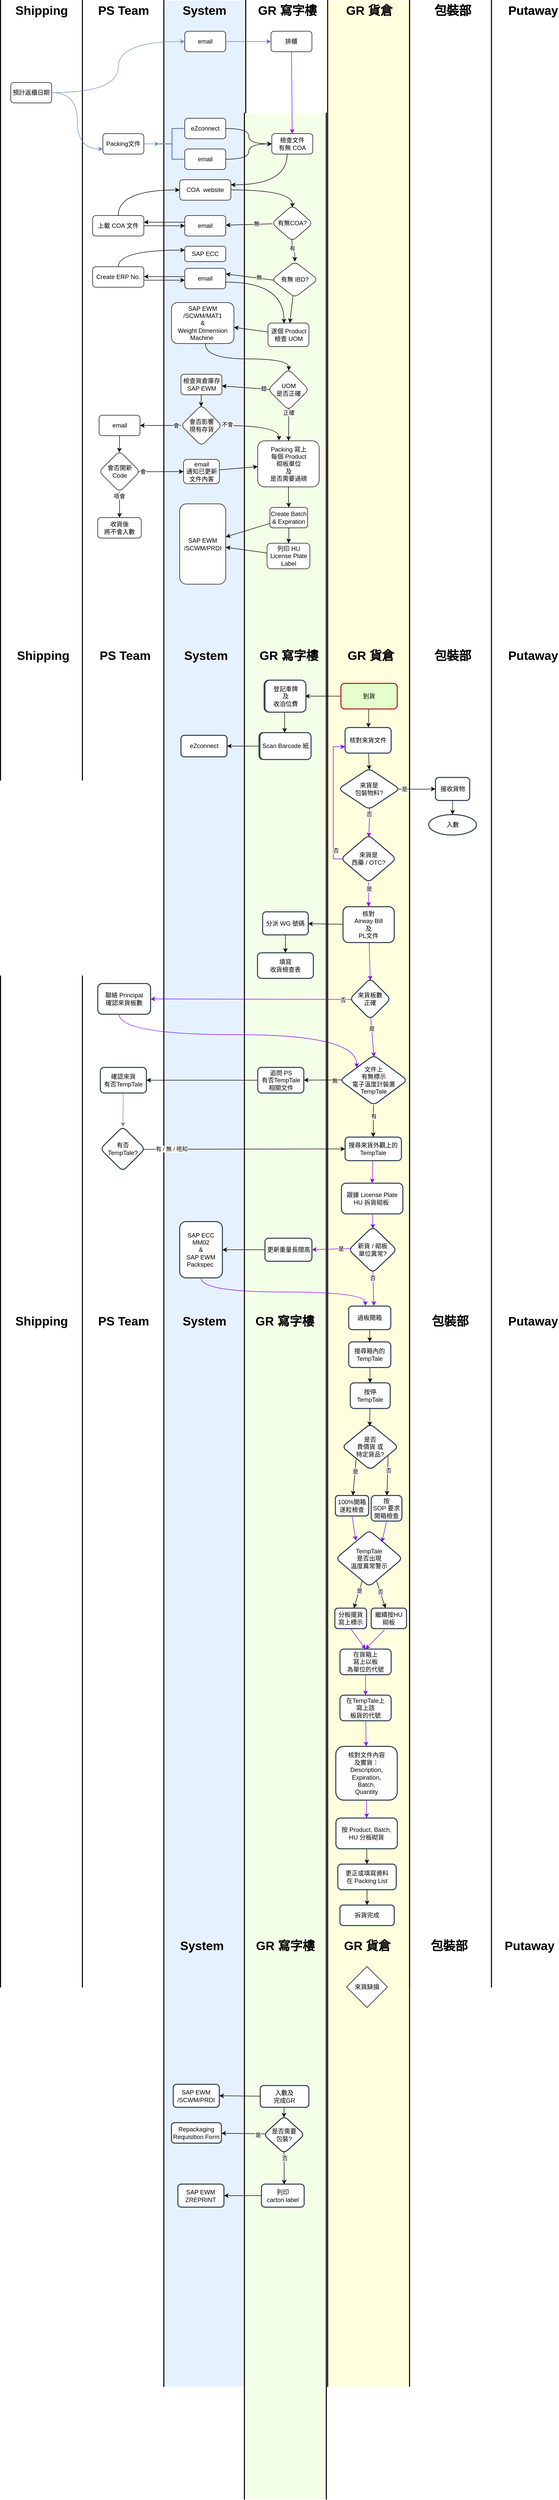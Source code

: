 <mxfile version="16.0.3" type="github">
  <diagram id="s4VGrTQf0zmznQmlyb4M" name="第1頁">
    <mxGraphModel dx="1688" dy="1601" grid="1" gridSize="10" guides="1" tooltips="1" connect="1" arrows="1" fold="1" page="1" pageScale="1" pageWidth="827" pageHeight="1169" math="0" shadow="0">
      <root>
        <mxCell id="0" />
        <mxCell id="1" parent="0" />
        <mxCell id="51Y_JJE3WGSCX0czTKx8-153" value="" style="shape=partialRectangle;whiteSpace=wrap;html=1;bottom=0;top=0;fillColor=#E6F1FF;strokeWidth=2;" parent="1" vertex="1">
          <mxGeometry x="-480.94" y="-1160" width="160" height="4660" as="geometry" />
        </mxCell>
        <mxCell id="xCn-x0LdSq2mbBBxVJVO-2" value="" style="shape=partialRectangle;whiteSpace=wrap;html=1;bottom=0;top=0;fillColor=#F4FFE8;strokeWidth=2;" parent="1" vertex="1">
          <mxGeometry x="-323.54" y="-940" width="160" height="4660" as="geometry" />
        </mxCell>
        <mxCell id="51Y_JJE3WGSCX0czTKx8-156" value="" style="shape=partialRectangle;whiteSpace=wrap;html=1;bottom=0;top=0;fillColor=#FFFFDE;strokeWidth=2;" parent="1" vertex="1">
          <mxGeometry x="-160.94" y="-1160" width="160" height="4660" as="geometry" />
        </mxCell>
        <mxCell id="51Y_JJE3WGSCX0czTKx8-143" value="" style="shape=partialRectangle;whiteSpace=wrap;html=1;bottom=0;top=0;fillColor=none;strokeWidth=2;" parent="1" vertex="1">
          <mxGeometry x="-800" y="-1160" width="160" height="3880" as="geometry" />
        </mxCell>
        <mxCell id="0sDIGlY-5JGgi3CpzUVk-6" style="edgeStyle=orthogonalEdgeStyle;rounded=0;orthogonalLoop=1;jettySize=auto;html=1;entryX=0;entryY=0.5;entryDx=0;entryDy=0;curved=1;fillColor=#dae8fc;strokeColor=#6c8ebf;" parent="1" source="51Y_JJE3WGSCX0czTKx8-147" target="51Y_JJE3WGSCX0czTKx8-168" edge="1">
          <mxGeometry relative="1" as="geometry" />
        </mxCell>
        <mxCell id="0sDIGlY-5JGgi3CpzUVk-11" style="edgeStyle=orthogonalEdgeStyle;curved=1;rounded=0;orthogonalLoop=1;jettySize=auto;html=1;entryX=0;entryY=0.75;entryDx=0;entryDy=0;fillColor=#dae8fc;strokeColor=#6c8ebf;" parent="1" source="51Y_JJE3WGSCX0czTKx8-147" target="51Y_JJE3WGSCX0czTKx8-201" edge="1">
          <mxGeometry relative="1" as="geometry" />
        </mxCell>
        <mxCell id="51Y_JJE3WGSCX0czTKx8-147" value="預計返櫃日期" style="rounded=1;whiteSpace=wrap;html=1;sketch=0;" parent="1" vertex="1">
          <mxGeometry x="-780" y="-1000" width="80" height="40" as="geometry" />
        </mxCell>
        <mxCell id="51Y_JJE3WGSCX0czTKx8-148" value="Shipping" style="text;strokeColor=none;fillColor=none;html=1;fontSize=24;fontStyle=1;verticalAlign=middle;align=center;rounded=0;sketch=0;" parent="1" vertex="1">
          <mxGeometry x="-770" y="-1160" width="100" height="40" as="geometry" />
        </mxCell>
        <mxCell id="51Y_JJE3WGSCX0czTKx8-154" value="GR 寫字樓" style="text;strokeColor=none;fillColor=none;html=1;fontSize=24;fontStyle=1;verticalAlign=middle;align=center;rounded=0;sketch=0;" parent="1" vertex="1">
          <mxGeometry x="-290" y="-1160" width="100" height="40" as="geometry" />
        </mxCell>
        <mxCell id="51Y_JJE3WGSCX0czTKx8-157" value="GR 貨倉" style="text;strokeColor=none;fillColor=none;html=1;fontSize=24;fontStyle=1;verticalAlign=middle;align=center;rounded=0;sketch=0;" parent="1" vertex="1">
          <mxGeometry x="-130" y="-1160" width="100" height="40" as="geometry" />
        </mxCell>
        <mxCell id="0sDIGlY-5JGgi3CpzUVk-32" style="edgeStyle=orthogonalEdgeStyle;curved=1;rounded=0;orthogonalLoop=1;jettySize=auto;html=1;" parent="1" source="51Y_JJE3WGSCX0czTKx8-159" target="0sDIGlY-5JGgi3CpzUVk-30" edge="1">
          <mxGeometry relative="1" as="geometry" />
        </mxCell>
        <mxCell id="51Y_JJE3WGSCX0czTKx8-159" value="eZconnect" style="rounded=1;whiteSpace=wrap;html=1;sketch=0;" parent="1" vertex="1">
          <mxGeometry x="-440" y="-930" width="80" height="40" as="geometry" />
        </mxCell>
        <mxCell id="51Y_JJE3WGSCX0czTKx8-161" value="PS Team" style="text;strokeColor=none;fillColor=none;html=1;fontSize=24;fontStyle=1;verticalAlign=middle;align=center;rounded=0;sketch=0;" parent="1" vertex="1">
          <mxGeometry x="-610" y="-1160" width="100" height="40" as="geometry" />
        </mxCell>
        <mxCell id="0sDIGlY-5JGgi3CpzUVk-12" style="edgeStyle=orthogonalEdgeStyle;curved=1;rounded=0;orthogonalLoop=1;jettySize=auto;html=1;entryX=0;entryY=0.5;entryDx=0;entryDy=0;fillColor=#dae8fc;strokeColor=#6666FF;" parent="1" source="51Y_JJE3WGSCX0czTKx8-168" target="51Y_JJE3WGSCX0czTKx8-171" edge="1">
          <mxGeometry relative="1" as="geometry" />
        </mxCell>
        <mxCell id="51Y_JJE3WGSCX0czTKx8-168" value="email" style="rounded=1;whiteSpace=wrap;html=1;sketch=0;" parent="1" vertex="1">
          <mxGeometry x="-440" y="-1100" width="80" height="40" as="geometry" />
        </mxCell>
        <mxCell id="10joTakosDb7csEgFEXi-39" style="edgeStyle=none;rounded=0;orthogonalLoop=1;jettySize=auto;html=1;strokeColor=#7F00FF;" parent="1" source="51Y_JJE3WGSCX0czTKx8-171" target="0sDIGlY-5JGgi3CpzUVk-30" edge="1">
          <mxGeometry relative="1" as="geometry" />
        </mxCell>
        <mxCell id="51Y_JJE3WGSCX0czTKx8-171" value="排櫃" style="rounded=1;whiteSpace=wrap;html=1;sketch=0;" parent="1" vertex="1">
          <mxGeometry x="-271.65" y="-1100" width="80" height="40" as="geometry" />
        </mxCell>
        <mxCell id="51Y_JJE3WGSCX0czTKx8-178" value="" style="shape=partialRectangle;whiteSpace=wrap;html=1;bottom=0;top=0;fillColor=none;strokeWidth=2;" parent="1" vertex="1">
          <mxGeometry x="-0.94" y="-1160" width="160" height="3880" as="geometry" />
        </mxCell>
        <mxCell id="0sDIGlY-5JGgi3CpzUVk-34" style="edgeStyle=orthogonalEdgeStyle;curved=1;rounded=0;orthogonalLoop=1;jettySize=auto;html=1;entryX=0;entryY=0.5;entryDx=0;entryDy=0;" parent="1" source="51Y_JJE3WGSCX0czTKx8-185" target="0sDIGlY-5JGgi3CpzUVk-30" edge="1">
          <mxGeometry relative="1" as="geometry" />
        </mxCell>
        <mxCell id="51Y_JJE3WGSCX0czTKx8-185" value="email" style="rounded=1;whiteSpace=wrap;html=1;sketch=0;" parent="1" vertex="1">
          <mxGeometry x="-440" y="-870" width="80" height="40" as="geometry" />
        </mxCell>
        <mxCell id="51Y_JJE3WGSCX0czTKx8-188" value="" style="strokeWidth=2;html=1;shape=mxgraph.flowchart.annotation_2;align=left;labelPosition=right;pointerEvents=1;rounded=0;sketch=0;fillColor=#dae8fc;strokeColor=#6c8ebf;" parent="1" vertex="1">
          <mxGeometry x="-490" y="-910" width="50" height="60" as="geometry" />
        </mxCell>
        <mxCell id="51Y_JJE3WGSCX0czTKx8-196" value="" style="edgeStyle=orthogonalEdgeStyle;curved=0;rounded=1;sketch=0;orthogonalLoop=1;jettySize=auto;html=1;exitX=1;exitY=0.5;exitDx=0;exitDy=0;fillColor=#dae8fc;strokeColor=#6c8ebf;" parent="1" source="51Y_JJE3WGSCX0czTKx8-201" target="51Y_JJE3WGSCX0czTKx8-188" edge="1">
          <mxGeometry relative="1" as="geometry">
            <mxPoint x="-520" y="-909.966" as="sourcePoint" />
          </mxGeometry>
        </mxCell>
        <mxCell id="51Y_JJE3WGSCX0czTKx8-201" value="Packing文件" style="rounded=1;whiteSpace=wrap;html=1;sketch=0;" parent="1" vertex="1">
          <mxGeometry x="-600" y="-900" width="80" height="40" as="geometry" />
        </mxCell>
        <mxCell id="0sDIGlY-5JGgi3CpzUVk-45" style="edgeStyle=orthogonalEdgeStyle;curved=1;rounded=0;orthogonalLoop=1;jettySize=auto;html=1;entryX=1;entryY=0.25;entryDx=0;entryDy=0;" parent="1" source="0sDIGlY-5JGgi3CpzUVk-30" target="0sDIGlY-5JGgi3CpzUVk-43" edge="1">
          <mxGeometry relative="1" as="geometry">
            <Array as="points">
              <mxPoint x="-240" y="-800" />
            </Array>
          </mxGeometry>
        </mxCell>
        <mxCell id="0sDIGlY-5JGgi3CpzUVk-30" value="檢查文件&lt;br&gt;有無 COA" style="whiteSpace=wrap;html=1;rounded=1;sketch=0;" parent="1" vertex="1">
          <mxGeometry x="-270" y="-900" width="80" height="40" as="geometry" />
        </mxCell>
        <mxCell id="0sDIGlY-5JGgi3CpzUVk-49" value="" style="edgeStyle=none;rounded=0;orthogonalLoop=1;jettySize=auto;html=1;" parent="1" source="0sDIGlY-5JGgi3CpzUVk-35" target="0sDIGlY-5JGgi3CpzUVk-38" edge="1">
          <mxGeometry relative="1" as="geometry" />
        </mxCell>
        <mxCell id="0sDIGlY-5JGgi3CpzUVk-52" value="無" style="edgeLabel;html=1;align=center;verticalAlign=middle;resizable=0;points=[];" parent="0sDIGlY-5JGgi3CpzUVk-49" vertex="1" connectable="0">
          <mxGeometry x="-0.308" y="-1" relative="1" as="geometry">
            <mxPoint as="offset" />
          </mxGeometry>
        </mxCell>
        <mxCell id="0sDIGlY-5JGgi3CpzUVk-57" value="" style="edgeStyle=orthogonalEdgeStyle;curved=1;rounded=0;orthogonalLoop=1;jettySize=auto;html=1;exitX=0.492;exitY=0.953;exitDx=0;exitDy=0;exitPerimeter=0;" parent="1" source="0sDIGlY-5JGgi3CpzUVk-35" target="0sDIGlY-5JGgi3CpzUVk-56" edge="1">
          <mxGeometry relative="1" as="geometry" />
        </mxCell>
        <mxCell id="0sDIGlY-5JGgi3CpzUVk-58" value="有" style="edgeLabel;html=1;align=center;verticalAlign=middle;resizable=0;points=[];" parent="0sDIGlY-5JGgi3CpzUVk-57" vertex="1" connectable="0">
          <mxGeometry x="-0.284" relative="1" as="geometry">
            <mxPoint as="offset" />
          </mxGeometry>
        </mxCell>
        <mxCell id="0sDIGlY-5JGgi3CpzUVk-35" value="有無COA?" style="rhombus;whiteSpace=wrap;html=1;rounded=1;sketch=0;" parent="1" vertex="1">
          <mxGeometry x="-270" y="-760" width="80" height="70" as="geometry" />
        </mxCell>
        <mxCell id="0sDIGlY-5JGgi3CpzUVk-51" value="" style="edgeStyle=none;rounded=0;orthogonalLoop=1;jettySize=auto;html=1;" parent="1" edge="1">
          <mxGeometry relative="1" as="geometry">
            <mxPoint x="-440" y="-727" as="sourcePoint" />
            <mxPoint x="-520" y="-727" as="targetPoint" />
          </mxGeometry>
        </mxCell>
        <mxCell id="0sDIGlY-5JGgi3CpzUVk-38" value="email" style="whiteSpace=wrap;html=1;rounded=1;sketch=0;" parent="1" vertex="1">
          <mxGeometry x="-440" y="-740" width="80" height="40" as="geometry" />
        </mxCell>
        <mxCell id="0sDIGlY-5JGgi3CpzUVk-46" style="edgeStyle=orthogonalEdgeStyle;curved=1;rounded=0;orthogonalLoop=1;jettySize=auto;html=1;entryX=0.503;entryY=0.063;entryDx=0;entryDy=0;entryPerimeter=0;" parent="1" source="0sDIGlY-5JGgi3CpzUVk-43" target="0sDIGlY-5JGgi3CpzUVk-35" edge="1">
          <mxGeometry relative="1" as="geometry">
            <mxPoint x="-240" y="-750" as="targetPoint" />
          </mxGeometry>
        </mxCell>
        <mxCell id="0sDIGlY-5JGgi3CpzUVk-43" value="COA&amp;nbsp; website" style="rounded=1;whiteSpace=wrap;html=1;sketch=0;" parent="1" vertex="1">
          <mxGeometry x="-450" y="-810" width="100" height="40" as="geometry" />
        </mxCell>
        <mxCell id="0sDIGlY-5JGgi3CpzUVk-55" value="" style="edgeStyle=orthogonalEdgeStyle;curved=1;rounded=0;orthogonalLoop=1;jettySize=auto;html=1;" parent="1" source="0sDIGlY-5JGgi3CpzUVk-50" target="0sDIGlY-5JGgi3CpzUVk-38" edge="1">
          <mxGeometry relative="1" as="geometry" />
        </mxCell>
        <mxCell id="-dL7hMxCjh7UT4JnPMMj-67" style="edgeStyle=orthogonalEdgeStyle;curved=1;rounded=0;orthogonalLoop=1;jettySize=auto;html=1;entryX=0;entryY=0.5;entryDx=0;entryDy=0;endArrow=classic;endFill=1;" parent="1" source="0sDIGlY-5JGgi3CpzUVk-50" target="0sDIGlY-5JGgi3CpzUVk-43" edge="1">
          <mxGeometry relative="1" as="geometry">
            <Array as="points">
              <mxPoint x="-570" y="-790" />
            </Array>
          </mxGeometry>
        </mxCell>
        <mxCell id="0sDIGlY-5JGgi3CpzUVk-50" value="上載 COA 文件" style="whiteSpace=wrap;html=1;rounded=1;sketch=0;" parent="1" vertex="1">
          <mxGeometry x="-620" y="-740" width="100" height="40" as="geometry" />
        </mxCell>
        <mxCell id="0sDIGlY-5JGgi3CpzUVk-64" value="" style="rounded=0;orthogonalLoop=1;jettySize=auto;html=1;exitX=0.063;exitY=0.522;exitDx=0;exitDy=0;exitPerimeter=0;" parent="1" source="0sDIGlY-5JGgi3CpzUVk-56" edge="1">
          <mxGeometry relative="1" as="geometry">
            <mxPoint x="-270" y="-626" as="sourcePoint" />
            <mxPoint x="-360" y="-626" as="targetPoint" />
          </mxGeometry>
        </mxCell>
        <mxCell id="XXsCVbEEHnOgJnBoPXKC-60" value="無" style="edgeLabel;html=1;align=center;verticalAlign=middle;resizable=0;points=[];" parent="0sDIGlY-5JGgi3CpzUVk-64" vertex="1" connectable="0">
          <mxGeometry x="-0.362" y="-2" relative="1" as="geometry">
            <mxPoint as="offset" />
          </mxGeometry>
        </mxCell>
        <mxCell id="XXsCVbEEHnOgJnBoPXKC-61" value="" style="edgeStyle=none;rounded=0;orthogonalLoop=1;jettySize=auto;html=1;shadow=0;strokeColor=#000000;" parent="1" source="0sDIGlY-5JGgi3CpzUVk-56" target="0sDIGlY-5JGgi3CpzUVk-90" edge="1">
          <mxGeometry relative="1" as="geometry" />
        </mxCell>
        <mxCell id="0sDIGlY-5JGgi3CpzUVk-56" value="有無 IBD?" style="rhombus;whiteSpace=wrap;html=1;rounded=1;sketch=0;" parent="1" vertex="1">
          <mxGeometry x="-270" y="-650" width="90" height="70" as="geometry" />
        </mxCell>
        <mxCell id="0sDIGlY-5JGgi3CpzUVk-106" style="edgeStyle=orthogonalEdgeStyle;curved=1;rounded=0;orthogonalLoop=1;jettySize=auto;html=1;entryX=0.39;entryY=0.011;entryDx=0;entryDy=0;entryPerimeter=0;" parent="1" source="0sDIGlY-5JGgi3CpzUVk-63" target="0sDIGlY-5JGgi3CpzUVk-90" edge="1">
          <mxGeometry relative="1" as="geometry">
            <Array as="points">
              <mxPoint x="-246" y="-610" />
            </Array>
          </mxGeometry>
        </mxCell>
        <mxCell id="0sDIGlY-5JGgi3CpzUVk-63" value="email" style="whiteSpace=wrap;html=1;rounded=1;sketch=0;" parent="1" vertex="1">
          <mxGeometry x="-440" y="-637" width="80" height="40" as="geometry" />
        </mxCell>
        <mxCell id="0sDIGlY-5JGgi3CpzUVk-69" value="" style="rounded=0;orthogonalLoop=1;jettySize=auto;html=1;exitX=0.044;exitY=0.495;exitDx=0;exitDy=0;exitPerimeter=0;" parent="1" source="0sDIGlY-5JGgi3CpzUVk-92" target="0sDIGlY-5JGgi3CpzUVk-68" edge="1">
          <mxGeometry relative="1" as="geometry">
            <mxPoint x="-270" y="-520" as="sourcePoint" />
          </mxGeometry>
        </mxCell>
        <mxCell id="0sDIGlY-5JGgi3CpzUVk-70" value="錯" style="edgeLabel;html=1;align=center;verticalAlign=middle;resizable=0;points=[];" parent="0sDIGlY-5JGgi3CpzUVk-69" vertex="1" connectable="0">
          <mxGeometry x="-0.733" y="-1" relative="1" as="geometry">
            <mxPoint as="offset" />
          </mxGeometry>
        </mxCell>
        <mxCell id="0sDIGlY-5JGgi3CpzUVk-78" value="" style="rounded=0;orthogonalLoop=1;jettySize=auto;html=1;entryX=0.491;entryY=0.041;entryDx=0;entryDy=0;entryPerimeter=0;" parent="1" source="0sDIGlY-5JGgi3CpzUVk-68" target="0sDIGlY-5JGgi3CpzUVk-75" edge="1">
          <mxGeometry relative="1" as="geometry" />
        </mxCell>
        <mxCell id="0sDIGlY-5JGgi3CpzUVk-68" value="檢查貨倉庫存&lt;br&gt;SAP EWM" style="whiteSpace=wrap;html=1;rounded=1;sketch=0;" parent="1" vertex="1">
          <mxGeometry x="-447.5" y="-430" width="80" height="40" as="geometry" />
        </mxCell>
        <mxCell id="-dL7hMxCjh7UT4JnPMMj-20" value="" style="edgeStyle=orthogonalEdgeStyle;rounded=0;orthogonalLoop=1;jettySize=auto;html=1;" parent="1" source="0sDIGlY-5JGgi3CpzUVk-71" target="-dL7hMxCjh7UT4JnPMMj-19" edge="1">
          <mxGeometry relative="1" as="geometry" />
        </mxCell>
        <mxCell id="0sDIGlY-5JGgi3CpzUVk-71" value="Packing 寫上&lt;br&gt;每個 Product&lt;br&gt;砌板單位&lt;br&gt;及&lt;br&gt;是否需要過磅" style="whiteSpace=wrap;html=1;rounded=1;sketch=0;" parent="1" vertex="1">
          <mxGeometry x="-297.5" y="-300" width="120" height="90" as="geometry" />
        </mxCell>
        <mxCell id="0sDIGlY-5JGgi3CpzUVk-79" value="" style="edgeStyle=orthogonalEdgeStyle;curved=1;rounded=0;orthogonalLoop=1;jettySize=auto;html=1;" parent="1" source="0sDIGlY-5JGgi3CpzUVk-75" target="0sDIGlY-5JGgi3CpzUVk-76" edge="1">
          <mxGeometry relative="1" as="geometry" />
        </mxCell>
        <mxCell id="0sDIGlY-5JGgi3CpzUVk-108" value="會" style="edgeLabel;html=1;align=center;verticalAlign=middle;resizable=0;points=[];" parent="0sDIGlY-5JGgi3CpzUVk-79" vertex="1" connectable="0">
          <mxGeometry x="-0.746" relative="1" as="geometry">
            <mxPoint as="offset" />
          </mxGeometry>
        </mxCell>
        <mxCell id="0sDIGlY-5JGgi3CpzUVk-114" style="edgeStyle=orthogonalEdgeStyle;curved=1;rounded=0;orthogonalLoop=1;jettySize=auto;html=1;entryX=0.346;entryY=-0.01;entryDx=0;entryDy=0;entryPerimeter=0;" parent="1" source="0sDIGlY-5JGgi3CpzUVk-75" target="0sDIGlY-5JGgi3CpzUVk-71" edge="1">
          <mxGeometry relative="1" as="geometry" />
        </mxCell>
        <mxCell id="0sDIGlY-5JGgi3CpzUVk-115" value="不會" style="edgeLabel;html=1;align=center;verticalAlign=middle;resizable=0;points=[];" parent="0sDIGlY-5JGgi3CpzUVk-114" vertex="1" connectable="0">
          <mxGeometry x="-0.858" y="2" relative="1" as="geometry">
            <mxPoint as="offset" />
          </mxGeometry>
        </mxCell>
        <mxCell id="0sDIGlY-5JGgi3CpzUVk-75" value="會否影響&lt;br&gt;現有存貨" style="rhombus;whiteSpace=wrap;html=1;rounded=1;sketch=0;" parent="1" vertex="1">
          <mxGeometry x="-447.5" y="-370" width="80" height="80" as="geometry" />
        </mxCell>
        <mxCell id="0sDIGlY-5JGgi3CpzUVk-81" value="" style="edgeStyle=orthogonalEdgeStyle;curved=1;rounded=0;orthogonalLoop=1;jettySize=auto;html=1;entryX=0.492;entryY=0.033;entryDx=0;entryDy=0;entryPerimeter=0;" parent="1" source="0sDIGlY-5JGgi3CpzUVk-76" target="0sDIGlY-5JGgi3CpzUVk-80" edge="1">
          <mxGeometry relative="1" as="geometry" />
        </mxCell>
        <mxCell id="0sDIGlY-5JGgi3CpzUVk-76" value="email" style="whiteSpace=wrap;html=1;rounded=1;sketch=0;" parent="1" vertex="1">
          <mxGeometry x="-607.5" y="-350" width="80" height="40" as="geometry" />
        </mxCell>
        <mxCell id="0sDIGlY-5JGgi3CpzUVk-83" value="" style="edgeStyle=orthogonalEdgeStyle;curved=1;rounded=0;orthogonalLoop=1;jettySize=auto;html=1;" parent="1" source="0sDIGlY-5JGgi3CpzUVk-80" target="0sDIGlY-5JGgi3CpzUVk-82" edge="1">
          <mxGeometry relative="1" as="geometry" />
        </mxCell>
        <mxCell id="0sDIGlY-5JGgi3CpzUVk-84" value="唔會" style="edgeLabel;html=1;align=center;verticalAlign=middle;resizable=0;points=[];" parent="0sDIGlY-5JGgi3CpzUVk-83" vertex="1" connectable="0">
          <mxGeometry x="-0.691" y="-1" relative="1" as="geometry">
            <mxPoint as="offset" />
          </mxGeometry>
        </mxCell>
        <mxCell id="0sDIGlY-5JGgi3CpzUVk-87" value="" style="edgeStyle=orthogonalEdgeStyle;curved=1;rounded=0;orthogonalLoop=1;jettySize=auto;html=1;exitX=0.965;exitY=0.504;exitDx=0;exitDy=0;exitPerimeter=0;" parent="1" source="0sDIGlY-5JGgi3CpzUVk-80" target="0sDIGlY-5JGgi3CpzUVk-86" edge="1">
          <mxGeometry relative="1" as="geometry" />
        </mxCell>
        <mxCell id="0sDIGlY-5JGgi3CpzUVk-88" value="會" style="edgeLabel;html=1;align=center;verticalAlign=middle;resizable=0;points=[];" parent="0sDIGlY-5JGgi3CpzUVk-87" vertex="1" connectable="0">
          <mxGeometry x="-0.804" y="1" relative="1" as="geometry">
            <mxPoint as="offset" />
          </mxGeometry>
        </mxCell>
        <mxCell id="0sDIGlY-5JGgi3CpzUVk-80" value="會否開新&lt;br&gt;Code" style="rhombus;whiteSpace=wrap;html=1;rounded=1;sketch=0;" parent="1" vertex="1">
          <mxGeometry x="-607.5" y="-280" width="80" height="80" as="geometry" />
        </mxCell>
        <mxCell id="0sDIGlY-5JGgi3CpzUVk-82" value="收貨後&lt;br&gt;將不會入數" style="whiteSpace=wrap;html=1;rounded=1;sketch=0;" parent="1" vertex="1">
          <mxGeometry x="-610" y="-150" width="85" height="40" as="geometry" />
        </mxCell>
        <mxCell id="-dL7hMxCjh7UT4JnPMMj-66" value="" style="edgeStyle=none;rounded=0;orthogonalLoop=1;jettySize=auto;html=1;" parent="1" source="0sDIGlY-5JGgi3CpzUVk-86" target="0sDIGlY-5JGgi3CpzUVk-71" edge="1">
          <mxGeometry relative="1" as="geometry" />
        </mxCell>
        <mxCell id="0sDIGlY-5JGgi3CpzUVk-86" value="email&lt;br&gt;通知已更新&lt;br&gt;文件內客" style="whiteSpace=wrap;html=1;rounded=1;sketch=0;" parent="1" vertex="1">
          <mxGeometry x="-442.5" y="-263.75" width="70" height="47.5" as="geometry" />
        </mxCell>
        <mxCell id="0sDIGlY-5JGgi3CpzUVk-100" value="" style="edgeStyle=none;rounded=0;orthogonalLoop=1;jettySize=auto;html=1;" parent="1" source="0sDIGlY-5JGgi3CpzUVk-90" target="0sDIGlY-5JGgi3CpzUVk-91" edge="1">
          <mxGeometry relative="1" as="geometry" />
        </mxCell>
        <mxCell id="0sDIGlY-5JGgi3CpzUVk-90" value="遂個 Product&lt;br&gt;檢查 UOM" style="whiteSpace=wrap;html=1;rounded=1;sketch=0;" parent="1" vertex="1">
          <mxGeometry x="-277.5" y="-530" width="80" height="46" as="geometry" />
        </mxCell>
        <mxCell id="0sDIGlY-5JGgi3CpzUVk-105" style="edgeStyle=orthogonalEdgeStyle;rounded=0;orthogonalLoop=1;jettySize=auto;html=1;entryX=0.509;entryY=0.035;entryDx=0;entryDy=0;curved=1;entryPerimeter=0;" parent="1" source="0sDIGlY-5JGgi3CpzUVk-91" target="0sDIGlY-5JGgi3CpzUVk-92" edge="1">
          <mxGeometry relative="1" as="geometry">
            <Array as="points">
              <mxPoint x="-400" y="-460" />
              <mxPoint x="-237" y="-460" />
            </Array>
          </mxGeometry>
        </mxCell>
        <mxCell id="0sDIGlY-5JGgi3CpzUVk-91" value="SAP EWM&lt;br&gt;/SCWM/MAT1&lt;br&gt;&amp;amp;&lt;br&gt;Weight Dimension Machine&amp;nbsp;" style="whiteSpace=wrap;html=1;rounded=1;sketch=0;" parent="1" vertex="1">
          <mxGeometry x="-466.02" y="-570" width="122.04" height="80" as="geometry" />
        </mxCell>
        <mxCell id="0sDIGlY-5JGgi3CpzUVk-107" value="" style="edgeStyle=orthogonalEdgeStyle;curved=1;rounded=0;orthogonalLoop=1;jettySize=auto;html=1;exitX=0.508;exitY=0.95;exitDx=0;exitDy=0;exitPerimeter=0;" parent="1" source="0sDIGlY-5JGgi3CpzUVk-92" target="0sDIGlY-5JGgi3CpzUVk-71" edge="1">
          <mxGeometry relative="1" as="geometry" />
        </mxCell>
        <mxCell id="0sDIGlY-5JGgi3CpzUVk-116" value="正確" style="edgeLabel;html=1;align=center;verticalAlign=middle;resizable=0;points=[];" parent="0sDIGlY-5JGgi3CpzUVk-107" vertex="1" connectable="0">
          <mxGeometry x="-0.725" relative="1" as="geometry">
            <mxPoint as="offset" />
          </mxGeometry>
        </mxCell>
        <mxCell id="0sDIGlY-5JGgi3CpzUVk-92" value="UOM&lt;br&gt;是否正確" style="rhombus;whiteSpace=wrap;html=1;rounded=1;sketch=0;" parent="1" vertex="1">
          <mxGeometry x="-277.5" y="-440" width="80" height="80" as="geometry" />
        </mxCell>
        <mxCell id="-dL7hMxCjh7UT4JnPMMj-70" style="edgeStyle=orthogonalEdgeStyle;curved=1;rounded=0;orthogonalLoop=1;jettySize=auto;html=1;exitX=0.5;exitY=0;exitDx=0;exitDy=0;entryX=0;entryY=0.25;entryDx=0;entryDy=0;endArrow=classic;endFill=1;" parent="1" source="0sDIGlY-5JGgi3CpzUVk-93" target="-dL7hMxCjh7UT4JnPMMj-68" edge="1">
          <mxGeometry relative="1" as="geometry" />
        </mxCell>
        <mxCell id="0sDIGlY-5JGgi3CpzUVk-93" value="Create ERP No." style="whiteSpace=wrap;html=1;rounded=1;sketch=0;" parent="1" vertex="1">
          <mxGeometry x="-620" y="-640" width="100" height="40" as="geometry" />
        </mxCell>
        <mxCell id="0sDIGlY-5JGgi3CpzUVk-98" value="" style="edgeStyle=none;rounded=0;orthogonalLoop=1;jettySize=auto;html=1;" parent="1" edge="1">
          <mxGeometry relative="1" as="geometry">
            <mxPoint x="-440" y="-620.74" as="sourcePoint" />
            <mxPoint x="-520" y="-620.74" as="targetPoint" />
          </mxGeometry>
        </mxCell>
        <mxCell id="0sDIGlY-5JGgi3CpzUVk-99" value="" style="edgeStyle=orthogonalEdgeStyle;curved=1;rounded=0;orthogonalLoop=1;jettySize=auto;html=1;" parent="1" edge="1">
          <mxGeometry relative="1" as="geometry">
            <mxPoint x="-520" y="-613.74" as="sourcePoint" />
            <mxPoint x="-440" y="-613.74" as="targetPoint" />
          </mxGeometry>
        </mxCell>
        <mxCell id="-dL7hMxCjh7UT4JnPMMj-18" value="System" style="text;strokeColor=none;fillColor=none;html=1;fontSize=24;fontStyle=1;verticalAlign=middle;align=center;rounded=0;sketch=0;" parent="1" vertex="1">
          <mxGeometry x="-452.5" y="-1160" width="100" height="40" as="geometry" />
        </mxCell>
        <mxCell id="-dL7hMxCjh7UT4JnPMMj-22" value="" style="edgeStyle=orthogonalEdgeStyle;rounded=0;orthogonalLoop=1;jettySize=auto;html=1;" parent="1" source="-dL7hMxCjh7UT4JnPMMj-19" target="-dL7hMxCjh7UT4JnPMMj-21" edge="1">
          <mxGeometry relative="1" as="geometry" />
        </mxCell>
        <mxCell id="-dL7hMxCjh7UT4JnPMMj-28" value="" style="edgeStyle=none;rounded=0;orthogonalLoop=1;jettySize=auto;html=1;" parent="1" source="-dL7hMxCjh7UT4JnPMMj-19" target="-dL7hMxCjh7UT4JnPMMj-23" edge="1">
          <mxGeometry relative="1" as="geometry" />
        </mxCell>
        <mxCell id="-dL7hMxCjh7UT4JnPMMj-19" value="Create Batch&lt;br&gt;&amp;amp; Expiration" style="whiteSpace=wrap;html=1;rounded=1;sketch=0;" parent="1" vertex="1">
          <mxGeometry x="-273.75" y="-170" width="73.75" height="40" as="geometry" />
        </mxCell>
        <mxCell id="-dL7hMxCjh7UT4JnPMMj-29" value="" style="edgeStyle=none;rounded=0;orthogonalLoop=1;jettySize=auto;html=1;" parent="1" source="-dL7hMxCjh7UT4JnPMMj-21" target="-dL7hMxCjh7UT4JnPMMj-23" edge="1">
          <mxGeometry relative="1" as="geometry" />
        </mxCell>
        <mxCell id="-dL7hMxCjh7UT4JnPMMj-21" value="列印 HU License Plate Label" style="whiteSpace=wrap;html=1;rounded=1;sketch=0;" parent="1" vertex="1">
          <mxGeometry x="-279.38" y="-100" width="83.75" height="50" as="geometry" />
        </mxCell>
        <mxCell id="-dL7hMxCjh7UT4JnPMMj-23" value="SAP EWM&lt;br&gt;/SCWM/PRDI" style="whiteSpace=wrap;html=1;rounded=1;sketch=0;" parent="1" vertex="1">
          <mxGeometry x="-450" y="-176.87" width="90" height="156.87" as="geometry" />
        </mxCell>
        <mxCell id="-dL7hMxCjh7UT4JnPMMj-32" value="" style="rounded=0;whiteSpace=wrap;html=1;fillColor=none;gradientColor=#ffffff;opacity=0;" parent="1" vertex="1">
          <mxGeometry x="-450" y="-20" width="120" height="60" as="geometry" />
        </mxCell>
        <mxCell id="-dL7hMxCjh7UT4JnPMMj-48" value="" style="edgeStyle=none;rounded=0;orthogonalLoop=1;jettySize=auto;html=1;" parent="1" source="-dL7hMxCjh7UT4JnPMMj-37" target="-dL7hMxCjh7UT4JnPMMj-47" edge="1">
          <mxGeometry relative="1" as="geometry" />
        </mxCell>
        <mxCell id="-dL7hMxCjh7UT4JnPMMj-63" value="" style="edgeStyle=none;rounded=0;orthogonalLoop=1;jettySize=auto;html=1;" parent="1" source="-dL7hMxCjh7UT4JnPMMj-37" target="-dL7hMxCjh7UT4JnPMMj-62" edge="1">
          <mxGeometry relative="1" as="geometry" />
        </mxCell>
        <mxCell id="-dL7hMxCjh7UT4JnPMMj-37" value="到貨" style="rounded=1;whiteSpace=wrap;html=1;shadow=0;strokeColor=#BF191E;strokeWidth=2;fillColor=#E6FFCC;" parent="1" vertex="1">
          <mxGeometry x="-135" y="173.75" width="110" height="50" as="geometry" />
        </mxCell>
        <mxCell id="-dL7hMxCjh7UT4JnPMMj-50" value="" style="edgeStyle=none;rounded=0;orthogonalLoop=1;jettySize=auto;html=1;" parent="1" source="-dL7hMxCjh7UT4JnPMMj-47" target="-dL7hMxCjh7UT4JnPMMj-49" edge="1">
          <mxGeometry relative="1" as="geometry" />
        </mxCell>
        <mxCell id="-dL7hMxCjh7UT4JnPMMj-47" value="登記車牌&lt;br&gt;及&lt;br&gt;收泊位費" style="whiteSpace=wrap;html=1;rounded=1;shadow=0;strokeColor=#314354;strokeWidth=2;fillColor=none;" parent="1" vertex="1">
          <mxGeometry x="-285" y="167.5" width="80" height="62.5" as="geometry" />
        </mxCell>
        <mxCell id="-dL7hMxCjh7UT4JnPMMj-54" value="" style="edgeStyle=none;rounded=0;orthogonalLoop=1;jettySize=auto;html=1;" parent="1" source="-dL7hMxCjh7UT4JnPMMj-49" target="-dL7hMxCjh7UT4JnPMMj-53" edge="1">
          <mxGeometry relative="1" as="geometry" />
        </mxCell>
        <mxCell id="-dL7hMxCjh7UT4JnPMMj-49" value="Scan Barcode 紙" style="whiteSpace=wrap;html=1;rounded=1;shadow=0;strokeColor=#314354;strokeWidth=2;fillColor=none;" parent="1" vertex="1">
          <mxGeometry x="-295" y="270" width="100" height="52.5" as="geometry" />
        </mxCell>
        <mxCell id="-dL7hMxCjh7UT4JnPMMj-53" value="eZconnect" style="whiteSpace=wrap;html=1;rounded=1;shadow=0;strokeColor=#314354;strokeWidth=2;fillColor=#FFFFFF;" parent="1" vertex="1">
          <mxGeometry x="-447.5" y="275.31" width="90" height="41.88" as="geometry" />
        </mxCell>
        <mxCell id="-dL7hMxCjh7UT4JnPMMj-55" value="Shipping" style="text;strokeColor=none;fillColor=none;html=1;fontSize=24;fontStyle=1;verticalAlign=middle;align=center;rounded=0;sketch=0;" parent="1" vertex="1">
          <mxGeometry x="-766.87" y="100" width="100" height="40" as="geometry" />
        </mxCell>
        <mxCell id="-dL7hMxCjh7UT4JnPMMj-56" value="GR 寫字樓" style="text;strokeColor=none;fillColor=none;html=1;fontSize=24;fontStyle=1;verticalAlign=middle;align=center;rounded=0;sketch=0;" parent="1" vertex="1">
          <mxGeometry x="-286.87" y="100" width="100" height="40" as="geometry" />
        </mxCell>
        <mxCell id="-dL7hMxCjh7UT4JnPMMj-57" value="GR 貨倉" style="text;strokeColor=none;fillColor=none;html=1;fontSize=24;fontStyle=1;verticalAlign=middle;align=center;rounded=0;sketch=0;" parent="1" vertex="1">
          <mxGeometry x="-126.87" y="100" width="100" height="40" as="geometry" />
        </mxCell>
        <mxCell id="-dL7hMxCjh7UT4JnPMMj-58" value="PS Team" style="text;strokeColor=none;fillColor=none;html=1;fontSize=24;fontStyle=1;verticalAlign=middle;align=center;rounded=0;sketch=0;" parent="1" vertex="1">
          <mxGeometry x="-606.87" y="100" width="100" height="40" as="geometry" />
        </mxCell>
        <mxCell id="-dL7hMxCjh7UT4JnPMMj-61" value="System" style="text;strokeColor=none;fillColor=none;html=1;fontSize=24;fontStyle=1;verticalAlign=middle;align=center;rounded=0;sketch=0;" parent="1" vertex="1">
          <mxGeometry x="-449.37" y="100" width="100" height="40" as="geometry" />
        </mxCell>
        <mxCell id="4b1m9ikiccHRpkiheYTt-42" value="" style="rounded=0;orthogonalLoop=1;jettySize=auto;html=1;entryX=0.502;entryY=0.03;entryDx=0;entryDy=0;entryPerimeter=0;" parent="1" source="-dL7hMxCjh7UT4JnPMMj-62" target="4b1m9ikiccHRpkiheYTt-36" edge="1">
          <mxGeometry relative="1" as="geometry" />
        </mxCell>
        <mxCell id="-dL7hMxCjh7UT4JnPMMj-62" value="核對來貨文件" style="whiteSpace=wrap;html=1;rounded=1;shadow=0;strokeColor=#314354;strokeWidth=2;fillColor=#FFFFFF;" parent="1" vertex="1">
          <mxGeometry x="-126.87" y="260" width="90" height="50" as="geometry" />
        </mxCell>
        <mxCell id="-dL7hMxCjh7UT4JnPMMj-68" value="SAP ECC" style="whiteSpace=wrap;html=1;rounded=1;sketch=0;" parent="1" vertex="1">
          <mxGeometry x="-440" y="-680" width="80" height="30" as="geometry" />
        </mxCell>
        <mxCell id="4b1m9ikiccHRpkiheYTt-13" value="包裝部" style="text;strokeColor=none;fillColor=none;html=1;fontSize=24;fontStyle=1;verticalAlign=middle;align=center;rounded=0;sketch=0;" parent="1" vertex="1">
          <mxGeometry x="33.13" y="-1160" width="100" height="40" as="geometry" />
        </mxCell>
        <mxCell id="4b1m9ikiccHRpkiheYTt-14" value="Putaway" style="text;strokeColor=none;fillColor=none;html=1;fontSize=24;fontStyle=1;verticalAlign=middle;align=center;rounded=0;sketch=0;" parent="1" vertex="1">
          <mxGeometry x="190" y="-1160" width="100" height="40" as="geometry" />
        </mxCell>
        <mxCell id="4b1m9ikiccHRpkiheYTt-16" value="包裝部" style="text;strokeColor=none;fillColor=none;html=1;fontSize=24;fontStyle=1;verticalAlign=middle;align=center;rounded=0;sketch=0;" parent="1" vertex="1">
          <mxGeometry x="33.13" y="-1160" width="100" height="40" as="geometry" />
        </mxCell>
        <mxCell id="4b1m9ikiccHRpkiheYTt-17" value="Putaway" style="text;strokeColor=none;fillColor=none;html=1;fontSize=24;fontStyle=1;verticalAlign=middle;align=center;rounded=0;sketch=0;" parent="1" vertex="1">
          <mxGeometry x="190" y="-1160" width="100" height="40" as="geometry" />
        </mxCell>
        <mxCell id="4b1m9ikiccHRpkiheYTt-26" value="包裝部" style="text;strokeColor=none;fillColor=none;html=1;fontSize=24;fontStyle=1;verticalAlign=middle;align=center;rounded=0;sketch=0;" parent="1" vertex="1">
          <mxGeometry x="33.13" y="100" width="100" height="40" as="geometry" />
        </mxCell>
        <mxCell id="4b1m9ikiccHRpkiheYTt-27" value="Putaway" style="text;strokeColor=none;fillColor=none;html=1;fontSize=24;fontStyle=1;verticalAlign=middle;align=center;rounded=0;sketch=0;" parent="1" vertex="1">
          <mxGeometry x="190" y="100" width="100" height="40" as="geometry" />
        </mxCell>
        <mxCell id="4b1m9ikiccHRpkiheYTt-41" value="" style="edgeStyle=orthogonalEdgeStyle;rounded=0;orthogonalLoop=1;jettySize=auto;html=1;exitX=0.975;exitY=0.506;exitDx=0;exitDy=0;exitPerimeter=0;" parent="1" source="4b1m9ikiccHRpkiheYTt-36" target="4b1m9ikiccHRpkiheYTt-38" edge="1">
          <mxGeometry relative="1" as="geometry" />
        </mxCell>
        <mxCell id="4b1m9ikiccHRpkiheYTt-43" value="是" style="edgeLabel;html=1;align=center;verticalAlign=middle;resizable=0;points=[];" parent="4b1m9ikiccHRpkiheYTt-41" vertex="1" connectable="0">
          <mxGeometry x="-0.688" y="1" relative="1" as="geometry">
            <mxPoint as="offset" />
          </mxGeometry>
        </mxCell>
        <mxCell id="10joTakosDb7csEgFEXi-16" style="rounded=0;orthogonalLoop=1;jettySize=auto;html=1;strokeColor=#7F00FF;entryX=0.504;entryY=0.046;entryDx=0;entryDy=0;entryPerimeter=0;exitX=0.511;exitY=0.954;exitDx=0;exitDy=0;exitPerimeter=0;" parent="1" source="4b1m9ikiccHRpkiheYTt-36" target="10joTakosDb7csEgFEXi-2" edge="1">
          <mxGeometry relative="1" as="geometry" />
        </mxCell>
        <mxCell id="4b1m9ikiccHRpkiheYTt-36" value="來貨是&lt;br&gt;包裝物料?" style="rhombus;whiteSpace=wrap;html=1;rounded=1;shadow=0;strokeColor=#314354;strokeWidth=2;fillColor=#FFFFFF;" parent="1" vertex="1">
          <mxGeometry x="-140" y="340" width="120" height="80" as="geometry" />
        </mxCell>
        <mxCell id="4b1m9ikiccHRpkiheYTt-49" value="" style="edgeStyle=orthogonalEdgeStyle;rounded=0;orthogonalLoop=1;jettySize=auto;html=1;" parent="1" source="4b1m9ikiccHRpkiheYTt-38" target="4b1m9ikiccHRpkiheYTt-48" edge="1">
          <mxGeometry relative="1" as="geometry" />
        </mxCell>
        <mxCell id="4b1m9ikiccHRpkiheYTt-38" value="接收貨物" style="whiteSpace=wrap;html=1;rounded=1;shadow=0;strokeColor=#314354;strokeWidth=2;fillColor=none;" parent="1" vertex="1">
          <mxGeometry x="49.69" y="357.5" width="66.87" height="45" as="geometry" />
        </mxCell>
        <mxCell id="4b1m9ikiccHRpkiheYTt-48" value="入數" style="ellipse;whiteSpace=wrap;html=1;rounded=1;shadow=0;strokeColor=#314354;strokeWidth=2;fillColor=none;" parent="1" vertex="1">
          <mxGeometry x="36.56" y="430" width="93.13" height="40" as="geometry" />
        </mxCell>
        <mxCell id="4b1m9ikiccHRpkiheYTt-65" value="" style="edgeStyle=none;rounded=0;orthogonalLoop=1;jettySize=auto;html=1;" parent="1" source="4b1m9ikiccHRpkiheYTt-60" target="4b1m9ikiccHRpkiheYTt-64" edge="1">
          <mxGeometry relative="1" as="geometry" />
        </mxCell>
        <mxCell id="4b1m9ikiccHRpkiheYTt-60" value="更新重量長闊高" style="whiteSpace=wrap;html=1;rounded=1;shadow=0;strokeColor=#314354;strokeWidth=2;fillColor=#FFFFFF;" parent="1" vertex="1">
          <mxGeometry x="-283.37" y="1257.49" width="91.72" height="45" as="geometry" />
        </mxCell>
        <mxCell id="4b1m9ikiccHRpkiheYTt-64" value="SAP ECC MM02&lt;br&gt;&amp;amp;&lt;br&gt;SAP EWM&lt;br&gt;Packspec&amp;nbsp;" style="whiteSpace=wrap;html=1;rounded=1;shadow=0;strokeColor=#314354;strokeWidth=2;fillColor=#FFFFFF;" parent="1" vertex="1">
          <mxGeometry x="-450" y="1224.99" width="83.44" height="110.01" as="geometry" />
        </mxCell>
        <mxCell id="9vsrs8CR2xWLtp_Od_7o-43" style="rounded=0;orthogonalLoop=1;jettySize=auto;html=1;entryX=1;entryY=0.5;entryDx=0;entryDy=0;shadow=0;strokeColor=#000000;elbow=vertical;" parent="1" source="4b1m9ikiccHRpkiheYTt-127" target="9vsrs8CR2xWLtp_Od_7o-42" edge="1">
          <mxGeometry relative="1" as="geometry" />
        </mxCell>
        <mxCell id="4b1m9ikiccHRpkiheYTt-127" value="列印&lt;br&gt;carton label" style="whiteSpace=wrap;html=1;rounded=1;shadow=0;strokeColor=#314354;strokeWidth=2;fillColor=#FFFFFF;" parent="1" vertex="1">
          <mxGeometry x="-290.25" y="3105.0" width="83.44" height="45" as="geometry" />
        </mxCell>
        <mxCell id="4b1m9ikiccHRpkiheYTt-141" value="Shipping" style="text;strokeColor=none;fillColor=none;html=1;fontSize=24;fontStyle=1;verticalAlign=middle;align=center;rounded=0;sketch=0;" parent="1" vertex="1">
          <mxGeometry x="-770" y="1400" width="100" height="40" as="geometry" />
        </mxCell>
        <mxCell id="4b1m9ikiccHRpkiheYTt-142" value="GR 寫字樓" style="text;strokeColor=none;fillColor=none;html=1;fontSize=24;fontStyle=1;verticalAlign=middle;align=center;rounded=0;sketch=0;" parent="1" vertex="1">
          <mxGeometry x="-295" y="1400" width="100" height="40" as="geometry" />
        </mxCell>
        <mxCell id="4b1m9ikiccHRpkiheYTt-144" value="PS Team" style="text;strokeColor=none;fillColor=none;html=1;fontSize=24;fontStyle=1;verticalAlign=middle;align=center;rounded=0;sketch=0;" parent="1" vertex="1">
          <mxGeometry x="-610" y="1400" width="100" height="40" as="geometry" />
        </mxCell>
        <mxCell id="4b1m9ikiccHRpkiheYTt-145" value="System" style="text;strokeColor=none;fillColor=none;html=1;fontSize=24;fontStyle=1;verticalAlign=middle;align=center;rounded=0;sketch=0;" parent="1" vertex="1">
          <mxGeometry x="-452.34" y="1400" width="100" height="40" as="geometry" />
        </mxCell>
        <mxCell id="XXsCVbEEHnOgJnBoPXKC-9" value="SAP EWM&lt;br&gt;/SCWM/PRDI" style="whiteSpace=wrap;html=1;rounded=1;shadow=0;strokeColor=#314354;strokeWidth=2;fillColor=#FFFFFF;" parent="1" vertex="1">
          <mxGeometry x="-462.6" y="2910.0" width="90" height="45" as="geometry" />
        </mxCell>
        <mxCell id="XXsCVbEEHnOgJnBoPXKC-13" style="edgeStyle=none;rounded=0;orthogonalLoop=1;jettySize=auto;html=1;exitX=0;exitY=1;exitDx=0;exitDy=0;strokeColor=#000000;" parent="1" source="XXsCVbEEHnOgJnBoPXKC-9" target="XXsCVbEEHnOgJnBoPXKC-9" edge="1">
          <mxGeometry relative="1" as="geometry" />
        </mxCell>
        <mxCell id="XXsCVbEEHnOgJnBoPXKC-21" value="Putaway" style="text;strokeColor=none;fillColor=none;html=1;fontSize=24;fontStyle=1;verticalAlign=middle;align=center;rounded=0;sketch=0;" parent="1" vertex="1">
          <mxGeometry x="190" y="1400" width="100" height="40" as="geometry" />
        </mxCell>
        <mxCell id="XXsCVbEEHnOgJnBoPXKC-22" value="包裝部" style="text;strokeColor=none;fillColor=none;html=1;fontSize=24;fontStyle=1;verticalAlign=middle;align=center;rounded=0;sketch=0;" parent="1" vertex="1">
          <mxGeometry x="28.43" y="1400" width="100" height="40" as="geometry" />
        </mxCell>
        <mxCell id="XXsCVbEEHnOgJnBoPXKC-45" style="edgeStyle=none;rounded=0;orthogonalLoop=1;jettySize=auto;html=1;entryX=1;entryY=0.5;entryDx=0;entryDy=0;strokeColor=#000000;" parent="1" source="XXsCVbEEHnOgJnBoPXKC-40" target="XXsCVbEEHnOgJnBoPXKC-9" edge="1">
          <mxGeometry relative="1" as="geometry" />
        </mxCell>
        <mxCell id="9vsrs8CR2xWLtp_Od_7o-19" value="" style="edgeStyle=none;rounded=0;orthogonalLoop=1;jettySize=auto;html=1;strokeColor=#000000;entryX=0.494;entryY=0.04;entryDx=0;entryDy=0;entryPerimeter=0;" parent="1" source="XXsCVbEEHnOgJnBoPXKC-40" target="9vsrs8CR2xWLtp_Od_7o-18" edge="1">
          <mxGeometry relative="1" as="geometry" />
        </mxCell>
        <mxCell id="XXsCVbEEHnOgJnBoPXKC-40" value="入數及&lt;br&gt;完成GR" style="whiteSpace=wrap;html=1;rounded=1;shadow=0;strokeColor=#314354;strokeWidth=2;fillColor=#FFFFFF;" parent="1" vertex="1">
          <mxGeometry x="-292.59" y="2912.5" width="94.99" height="42.5" as="geometry" />
        </mxCell>
        <mxCell id="9vsrs8CR2xWLtp_Od_7o-21" style="edgeStyle=none;rounded=0;orthogonalLoop=1;jettySize=auto;html=1;entryX=0.533;entryY=0.013;entryDx=0;entryDy=0;entryPerimeter=0;strokeColor=#000000;exitX=0.499;exitY=0.959;exitDx=0;exitDy=0;exitPerimeter=0;" parent="1" source="9vsrs8CR2xWLtp_Od_7o-18" target="4b1m9ikiccHRpkiheYTt-127" edge="1">
          <mxGeometry relative="1" as="geometry" />
        </mxCell>
        <mxCell id="9vsrs8CR2xWLtp_Od_7o-22" value="否" style="edgeLabel;html=1;align=center;verticalAlign=middle;resizable=0;points=[];" parent="9vsrs8CR2xWLtp_Od_7o-21" vertex="1" connectable="0">
          <mxGeometry x="-0.621" y="1" relative="1" as="geometry">
            <mxPoint as="offset" />
          </mxGeometry>
        </mxCell>
        <mxCell id="9vsrs8CR2xWLtp_Od_7o-24" value="" style="edgeStyle=none;rounded=0;orthogonalLoop=1;jettySize=auto;html=1;strokeColor=#000000;exitX=0.034;exitY=0.477;exitDx=0;exitDy=0;exitPerimeter=0;" parent="1" source="9vsrs8CR2xWLtp_Od_7o-18" target="9vsrs8CR2xWLtp_Od_7o-23" edge="1">
          <mxGeometry relative="1" as="geometry" />
        </mxCell>
        <mxCell id="9vsrs8CR2xWLtp_Od_7o-40" value="是" style="edgeLabel;html=1;align=center;verticalAlign=middle;resizable=0;points=[];" parent="9vsrs8CR2xWLtp_Od_7o-24" vertex="1" connectable="0">
          <mxGeometry x="-0.667" y="2" relative="1" as="geometry">
            <mxPoint as="offset" />
          </mxGeometry>
        </mxCell>
        <mxCell id="9vsrs8CR2xWLtp_Od_7o-18" value="是否需要&lt;br&gt;包裝?" style="rhombus;whiteSpace=wrap;html=1;rounded=1;shadow=0;strokeColor=#314354;strokeWidth=2;fillColor=#FFFFFF;" parent="1" vertex="1">
          <mxGeometry x="-286.02" y="2972.0" width="80" height="73" as="geometry" />
        </mxCell>
        <mxCell id="9vsrs8CR2xWLtp_Od_7o-23" value="Repackaging Requisition Form" style="whiteSpace=wrap;html=1;rounded=1;shadow=0;strokeColor=#314354;strokeWidth=2;fillColor=#FFFFFF;" parent="1" vertex="1">
          <mxGeometry x="-466.02" y="2985.0" width="97.49" height="40" as="geometry" />
        </mxCell>
        <mxCell id="9vsrs8CR2xWLtp_Od_7o-42" value="SAP EWM&lt;br&gt;ZREPRINT" style="whiteSpace=wrap;html=1;rounded=1;shadow=0;strokeColor=#314354;strokeWidth=2;fillColor=#FFFFFF;" parent="1" vertex="1">
          <mxGeometry x="-453.53" y="3105.0" width="90" height="45" as="geometry" />
        </mxCell>
        <mxCell id="xCn-x0LdSq2mbBBxVJVO-3" value="登記車牌&lt;br&gt;及&lt;br&gt;收泊位費" style="whiteSpace=wrap;html=1;rounded=1;shadow=0;strokeColor=#314354;strokeWidth=2;fillColor=#FFFFFF;" parent="1" vertex="1">
          <mxGeometry x="-283.36" y="167.5" width="80" height="62.5" as="geometry" />
        </mxCell>
        <mxCell id="xCn-x0LdSq2mbBBxVJVO-4" value="Scan Barcode 紙" style="whiteSpace=wrap;html=1;rounded=1;shadow=0;strokeColor=#314354;strokeWidth=2;fillColor=#FFFFFF;" parent="1" vertex="1">
          <mxGeometry x="-293.36" y="270" width="100" height="52.5" as="geometry" />
        </mxCell>
        <mxCell id="10joTakosDb7csEgFEXi-46" value="" style="edgeStyle=none;rounded=0;orthogonalLoop=1;jettySize=auto;html=1;strokeColor=#7F00FF;entryX=0.5;entryY=0.047;entryDx=0;entryDy=0;entryPerimeter=0;" parent="1" source="mWjOr9oIFl4kfRmIek1W-2" target="10joTakosDb7csEgFEXi-45" edge="1">
          <mxGeometry relative="1" as="geometry">
            <mxPoint x="-80" y="760" as="targetPoint" />
          </mxGeometry>
        </mxCell>
        <mxCell id="B6LUpJDBMQVNPhAsn9sS-4" value="" style="rounded=0;orthogonalLoop=1;jettySize=auto;html=1;" parent="1" source="mWjOr9oIFl4kfRmIek1W-2" target="B6LUpJDBMQVNPhAsn9sS-3" edge="1">
          <mxGeometry relative="1" as="geometry" />
        </mxCell>
        <mxCell id="mWjOr9oIFl4kfRmIek1W-2" value="核對&lt;br&gt;Airway Bill&lt;br&gt;及&lt;br&gt;PL文件" style="whiteSpace=wrap;html=1;rounded=1;shadow=0;strokeColor=#314354;strokeWidth=2;fillColor=#FFFFFF;" parent="1" vertex="1">
          <mxGeometry x="-130.93" y="610" width="99.99" height="70" as="geometry" />
        </mxCell>
        <mxCell id="mWjOr9oIFl4kfRmIek1W-14" value="" style="edgeStyle=none;rounded=0;orthogonalLoop=1;jettySize=auto;html=1;exitX=0.062;exitY=0.494;exitDx=0;exitDy=0;exitPerimeter=0;" parent="1" source="mWjOr9oIFl4kfRmIek1W-7" target="mWjOr9oIFl4kfRmIek1W-13" edge="1">
          <mxGeometry relative="1" as="geometry" />
        </mxCell>
        <mxCell id="mWjOr9oIFl4kfRmIek1W-15" value="無" style="edgeLabel;html=1;align=center;verticalAlign=middle;resizable=0;points=[];" parent="mWjOr9oIFl4kfRmIek1W-14" vertex="1" connectable="0">
          <mxGeometry x="-0.352" y="2" relative="1" as="geometry">
            <mxPoint x="7" y="-1" as="offset" />
          </mxGeometry>
        </mxCell>
        <mxCell id="mWjOr9oIFl4kfRmIek1W-68" style="edgeStyle=none;rounded=0;orthogonalLoop=1;jettySize=auto;html=1;strokeColor=#000000;entryX=0.5;entryY=0;entryDx=0;entryDy=0;" parent="1" source="mWjOr9oIFl4kfRmIek1W-7" target="mWjOr9oIFl4kfRmIek1W-9" edge="1">
          <mxGeometry relative="1" as="geometry" />
        </mxCell>
        <mxCell id="mWjOr9oIFl4kfRmIek1W-69" value="有" style="edgeLabel;html=1;align=center;verticalAlign=middle;resizable=0;points=[];" parent="mWjOr9oIFl4kfRmIek1W-68" vertex="1" connectable="0">
          <mxGeometry x="-0.324" relative="1" as="geometry">
            <mxPoint as="offset" />
          </mxGeometry>
        </mxCell>
        <mxCell id="mWjOr9oIFl4kfRmIek1W-7" value="文件上&lt;br&gt;有無標示&lt;br&gt;電子溫度計裝置&lt;br&gt;TempTale" style="rhombus;whiteSpace=wrap;html=1;rounded=1;shadow=0;strokeColor=#314354;strokeWidth=2;fillColor=#FFFFFF;" parent="1" vertex="1">
          <mxGeometry x="-137" y="900.01" width="131.87" height="97.75" as="geometry" />
        </mxCell>
        <mxCell id="mWjOr9oIFl4kfRmIek1W-9" value="搜尋來貨外觀上的&lt;br&gt;TempTale" style="whiteSpace=wrap;html=1;rounded=1;shadow=0;strokeColor=#314354;strokeWidth=2;fillColor=#FFFFFF;" parent="1" vertex="1">
          <mxGeometry x="-126.87" y="1060" width="110" height="46" as="geometry" />
        </mxCell>
        <mxCell id="mWjOr9oIFl4kfRmIek1W-17" value="" style="edgeStyle=none;rounded=0;orthogonalLoop=1;jettySize=auto;html=1;" parent="1" source="mWjOr9oIFl4kfRmIek1W-13" target="mWjOr9oIFl4kfRmIek1W-16" edge="1">
          <mxGeometry relative="1" as="geometry" />
        </mxCell>
        <mxCell id="mWjOr9oIFl4kfRmIek1W-13" value="追問 PS &lt;br&gt;有否TempTale&lt;br&gt;相關文件" style="whiteSpace=wrap;html=1;rounded=1;shadow=0;strokeColor=#314354;strokeWidth=2;fillColor=#FFFFFF;" parent="1" vertex="1">
          <mxGeometry x="-297.5" y="923.88" width="90.01" height="50" as="geometry" />
        </mxCell>
        <mxCell id="mWjOr9oIFl4kfRmIek1W-18" style="rounded=0;orthogonalLoop=1;jettySize=auto;html=1;exitX=0.967;exitY=0.51;exitDx=0;exitDy=0;exitPerimeter=0;" parent="1" source="mWjOr9oIFl4kfRmIek1W-53" target="mWjOr9oIFl4kfRmIek1W-9" edge="1">
          <mxGeometry relative="1" as="geometry" />
        </mxCell>
        <mxCell id="mWjOr9oIFl4kfRmIek1W-55" value="有 / 無 / 唔知" style="edgeLabel;html=1;align=center;verticalAlign=middle;resizable=0;points=[];" parent="mWjOr9oIFl4kfRmIek1W-18" vertex="1" connectable="0">
          <mxGeometry x="-0.887" relative="1" as="geometry">
            <mxPoint x="32" y="-1" as="offset" />
          </mxGeometry>
        </mxCell>
        <mxCell id="mWjOr9oIFl4kfRmIek1W-54" value="" style="edgeStyle=none;rounded=0;orthogonalLoop=1;jettySize=auto;html=1;strokeColor=#9673a6;fillColor=#e1d5e7;" parent="1" source="mWjOr9oIFl4kfRmIek1W-16" target="mWjOr9oIFl4kfRmIek1W-53" edge="1">
          <mxGeometry relative="1" as="geometry" />
        </mxCell>
        <mxCell id="mWjOr9oIFl4kfRmIek1W-16" value="確認來貨&lt;br&gt;有否TempTale" style="whiteSpace=wrap;html=1;rounded=1;shadow=0;strokeColor=#314354;strokeWidth=2;fillColor=#FFFFFF;" parent="1" vertex="1">
          <mxGeometry x="-605.01" y="923.88" width="90.01" height="50" as="geometry" />
        </mxCell>
        <mxCell id="mWjOr9oIFl4kfRmIek1W-31" value="" style="edgeStyle=none;rounded=0;orthogonalLoop=1;jettySize=auto;html=1;strokeColor=#000000;" parent="1" source="mWjOr9oIFl4kfRmIek1W-27" target="mWjOr9oIFl4kfRmIek1W-30" edge="1">
          <mxGeometry relative="1" as="geometry" />
        </mxCell>
        <mxCell id="mWjOr9oIFl4kfRmIek1W-27" value="過板開箱" style="whiteSpace=wrap;html=1;rounded=1;shadow=0;strokeColor=#314354;strokeWidth=2;fillColor=#FFFFFF;" parent="1" vertex="1">
          <mxGeometry x="-119.83" y="1390" width="82.2" height="46" as="geometry" />
        </mxCell>
        <mxCell id="n98nqfeLrBj82-TLXrYQ-8" value="" style="edgeStyle=none;rounded=0;orthogonalLoop=1;jettySize=auto;html=1;" parent="1" source="mWjOr9oIFl4kfRmIek1W-30" target="mWjOr9oIFl4kfRmIek1W-45" edge="1">
          <mxGeometry relative="1" as="geometry" />
        </mxCell>
        <mxCell id="mWjOr9oIFl4kfRmIek1W-30" value="搜尋箱內的&lt;br&gt;TempTale" style="whiteSpace=wrap;html=1;rounded=1;shadow=0;strokeColor=#314354;strokeWidth=2;fillColor=#FFFFFF;" parent="1" vertex="1">
          <mxGeometry x="-119.83" y="1460" width="82.2" height="50" as="geometry" />
        </mxCell>
        <mxCell id="mWjOr9oIFl4kfRmIek1W-39" value="" style="rounded=0;orthogonalLoop=1;jettySize=auto;html=1;strokeColor=#000000;exitX=0.818;exitY=0.667;exitDx=0;exitDy=0;exitPerimeter=0;" parent="1" source="mWjOr9oIFl4kfRmIek1W-34" target="mWjOr9oIFl4kfRmIek1W-38" edge="1">
          <mxGeometry relative="1" as="geometry" />
        </mxCell>
        <mxCell id="mWjOr9oIFl4kfRmIek1W-43" value="否" style="edgeLabel;html=1;align=center;verticalAlign=middle;resizable=0;points=[];" parent="mWjOr9oIFl4kfRmIek1W-39" vertex="1" connectable="0">
          <mxGeometry x="-0.229" y="1" relative="1" as="geometry">
            <mxPoint as="offset" />
          </mxGeometry>
        </mxCell>
        <mxCell id="mWjOr9oIFl4kfRmIek1W-42" value="" style="rounded=0;orthogonalLoop=1;jettySize=auto;html=1;strokeColor=#000000;exitX=0;exitY=1;exitDx=0;exitDy=0;" parent="1" source="mWjOr9oIFl4kfRmIek1W-34" target="mWjOr9oIFl4kfRmIek1W-41" edge="1">
          <mxGeometry relative="1" as="geometry" />
        </mxCell>
        <mxCell id="mWjOr9oIFl4kfRmIek1W-44" value="是" style="edgeLabel;html=1;align=center;verticalAlign=middle;resizable=0;points=[];" parent="mWjOr9oIFl4kfRmIek1W-42" vertex="1" connectable="0">
          <mxGeometry x="-0.295" relative="1" as="geometry">
            <mxPoint as="offset" />
          </mxGeometry>
        </mxCell>
        <mxCell id="mWjOr9oIFl4kfRmIek1W-34" value="是否&lt;br&gt;貴價貨 或&lt;br&gt;特定貨品?" style="rhombus;whiteSpace=wrap;html=1;rounded=1;shadow=0;strokeColor=#314354;strokeWidth=2;fillColor=#FFFFFF;" parent="1" vertex="1">
          <mxGeometry x="-132.71" y="1620" width="110" height="90" as="geometry" />
        </mxCell>
        <mxCell id="mWjOr9oIFl4kfRmIek1W-38" value="按 &lt;br&gt;SOP 要求&lt;br&gt;開箱檢查" style="whiteSpace=wrap;html=1;rounded=1;shadow=0;strokeColor=#314354;strokeWidth=2;fillColor=#FFFFFF;" parent="1" vertex="1">
          <mxGeometry x="-75.87" y="1760" width="60.03" height="50" as="geometry" />
        </mxCell>
        <mxCell id="mWjOr9oIFl4kfRmIek1W-41" value="&lt;span&gt;100%&lt;/span&gt;&lt;span&gt;開箱&lt;br&gt;遂粒檢查&lt;/span&gt;" style="whiteSpace=wrap;html=1;rounded=1;shadow=0;strokeColor=#314354;strokeWidth=2;fillColor=#FFFFFF;" parent="1" vertex="1">
          <mxGeometry x="-145.87" y="1760" width="65" height="40" as="geometry" />
        </mxCell>
        <mxCell id="mWjOr9oIFl4kfRmIek1W-45" value="按停&lt;br&gt;TempTale" style="whiteSpace=wrap;html=1;rounded=1;shadow=0;strokeColor=#314354;strokeWidth=2;fillColor=#FFFFFF;" parent="1" vertex="1">
          <mxGeometry x="-116.7" y="1540" width="77.97" height="50" as="geometry" />
        </mxCell>
        <mxCell id="mWjOr9oIFl4kfRmIek1W-53" value="有否&lt;br&gt;TempTale?" style="rhombus;whiteSpace=wrap;html=1;rounded=1;shadow=0;strokeColor=#314354;strokeWidth=2;fillColor=#FFFFFF;" parent="1" vertex="1">
          <mxGeometry x="-605.01" y="1039.5" width="87.5" height="87" as="geometry" />
        </mxCell>
        <mxCell id="10joTakosDb7csEgFEXi-74" style="edgeStyle=orthogonalEdgeStyle;curved=1;rounded=0;orthogonalLoop=1;jettySize=auto;html=1;entryX=0.5;entryY=0;entryDx=0;entryDy=0;strokeColor=#7F00FF;" parent="1" source="mWjOr9oIFl4kfRmIek1W-56" target="mWjOr9oIFl4kfRmIek1W-58" edge="1">
          <mxGeometry relative="1" as="geometry" />
        </mxCell>
        <mxCell id="mWjOr9oIFl4kfRmIek1W-56" value="在貨箱上&lt;br&gt;寫上以板&lt;br&gt;為單位的代號" style="whiteSpace=wrap;html=1;rounded=1;shadow=0;strokeColor=#314354;strokeWidth=2;fillColor=#FFFFFF;" parent="1" vertex="1">
          <mxGeometry x="-136.87" y="2060" width="100" height="50" as="geometry" />
        </mxCell>
        <mxCell id="10joTakosDb7csEgFEXi-76" value="" style="rounded=0;orthogonalLoop=1;jettySize=auto;html=1;strokeColor=#7F00FF;" parent="1" source="mWjOr9oIFl4kfRmIek1W-58" target="10joTakosDb7csEgFEXi-75" edge="1">
          <mxGeometry relative="1" as="geometry" />
        </mxCell>
        <mxCell id="mWjOr9oIFl4kfRmIek1W-58" value="在TempTale上&lt;br&gt;寫上該&lt;br&gt;板貨的代號" style="whiteSpace=wrap;html=1;rounded=1;shadow=0;strokeColor=#314354;strokeWidth=2;fillColor=#FFFFFF;" parent="1" vertex="1">
          <mxGeometry x="-136.87" y="2150" width="100" height="50" as="geometry" />
        </mxCell>
        <mxCell id="mWjOr9oIFl4kfRmIek1W-71" value="" style="edgeStyle=none;rounded=0;orthogonalLoop=1;jettySize=auto;html=1;strokeColor=#000000;" parent="1" source="mWjOr9oIFl4kfRmIek1W-63" target="mWjOr9oIFl4kfRmIek1W-70" edge="1">
          <mxGeometry relative="1" as="geometry" />
        </mxCell>
        <mxCell id="mWjOr9oIFl4kfRmIek1W-72" value="是" style="edgeLabel;html=1;align=center;verticalAlign=middle;resizable=0;points=[];" parent="mWjOr9oIFl4kfRmIek1W-71" vertex="1" connectable="0">
          <mxGeometry x="-0.276" relative="1" as="geometry">
            <mxPoint as="offset" />
          </mxGeometry>
        </mxCell>
        <mxCell id="n98nqfeLrBj82-TLXrYQ-3" value="" style="edgeStyle=none;rounded=0;orthogonalLoop=1;jettySize=auto;html=1;" parent="1" source="mWjOr9oIFl4kfRmIek1W-63" target="n98nqfeLrBj82-TLXrYQ-2" edge="1">
          <mxGeometry relative="1" as="geometry" />
        </mxCell>
        <mxCell id="n98nqfeLrBj82-TLXrYQ-4" value="否" style="edgeLabel;html=1;align=center;verticalAlign=middle;resizable=0;points=[];" parent="n98nqfeLrBj82-TLXrYQ-3" vertex="1" connectable="0">
          <mxGeometry x="-0.462" y="-1" relative="1" as="geometry">
            <mxPoint x="3" y="7" as="offset" />
          </mxGeometry>
        </mxCell>
        <mxCell id="mWjOr9oIFl4kfRmIek1W-63" value="TempTale&lt;br&gt;是否出現&lt;br&gt;溫度異常警示" style="rhombus;whiteSpace=wrap;html=1;rounded=1;shadow=0;strokeColor=#314354;strokeWidth=2;fillColor=#FFFFFF;" parent="1" vertex="1">
          <mxGeometry x="-144.75" y="1828" width="130" height="110" as="geometry" />
        </mxCell>
        <mxCell id="mWjOr9oIFl4kfRmIek1W-70" value="分板擺貨&lt;br&gt;寫上標示" style="whiteSpace=wrap;html=1;rounded=1;shadow=0;strokeColor=#314354;strokeWidth=2;fillColor=#FFFFFF;" parent="1" vertex="1">
          <mxGeometry x="-146.86" y="1980" width="61.87" height="40" as="geometry" />
        </mxCell>
        <mxCell id="n98nqfeLrBj82-TLXrYQ-2" value="繼續按HU&lt;br&gt;砌板" style="whiteSpace=wrap;html=1;rounded=1;shadow=0;strokeColor=#314354;strokeWidth=2;fillColor=#FFFFFF;" parent="1" vertex="1">
          <mxGeometry x="-75.87" y="1980" width="68.99" height="40" as="geometry" />
        </mxCell>
        <mxCell id="n98nqfeLrBj82-TLXrYQ-7" value="" style="endArrow=classic;html=1;rounded=0;entryX=0.489;entryY=0.051;entryDx=0;entryDy=0;entryPerimeter=0;" parent="1" source="mWjOr9oIFl4kfRmIek1W-45" target="mWjOr9oIFl4kfRmIek1W-34" edge="1">
          <mxGeometry width="50" height="50" relative="1" as="geometry">
            <mxPoint x="-151.86" y="1610" as="sourcePoint" />
            <mxPoint x="-101.86" y="1560" as="targetPoint" />
          </mxGeometry>
        </mxCell>
        <mxCell id="10joTakosDb7csEgFEXi-5" style="edgeStyle=orthogonalEdgeStyle;rounded=0;orthogonalLoop=1;jettySize=auto;html=1;entryX=0;entryY=0.75;entryDx=0;entryDy=0;strokeColor=#7F00FF;exitX=0.04;exitY=0.504;exitDx=0;exitDy=0;exitPerimeter=0;" parent="1" source="10joTakosDb7csEgFEXi-2" target="-dL7hMxCjh7UT4JnPMMj-62" edge="1">
          <mxGeometry relative="1" as="geometry">
            <Array as="points">
              <mxPoint x="-150" y="517" />
              <mxPoint x="-150" y="297" />
            </Array>
          </mxGeometry>
        </mxCell>
        <mxCell id="10joTakosDb7csEgFEXi-6" value="否" style="edgeLabel;html=1;align=center;verticalAlign=middle;resizable=0;points=[];" parent="10joTakosDb7csEgFEXi-5" vertex="1" connectable="0">
          <mxGeometry x="-0.66" relative="1" as="geometry">
            <mxPoint x="5" y="8" as="offset" />
          </mxGeometry>
        </mxCell>
        <mxCell id="10joTakosDb7csEgFEXi-37" value="" style="rounded=0;orthogonalLoop=1;jettySize=auto;html=1;strokeColor=#7F00FF;" parent="1" source="10joTakosDb7csEgFEXi-2" target="mWjOr9oIFl4kfRmIek1W-2" edge="1">
          <mxGeometry relative="1" as="geometry" />
        </mxCell>
        <mxCell id="10joTakosDb7csEgFEXi-40" value="是" style="edgeLabel;html=1;align=center;verticalAlign=middle;resizable=0;points=[];" parent="10joTakosDb7csEgFEXi-37" vertex="1" connectable="0">
          <mxGeometry x="-0.476" y="1" relative="1" as="geometry">
            <mxPoint as="offset" />
          </mxGeometry>
        </mxCell>
        <mxCell id="10joTakosDb7csEgFEXi-2" value="來貨是&lt;br&gt;西藥 / OTC?" style="rhombus;whiteSpace=wrap;html=1;rounded=1;shadow=0;strokeColor=#314354;strokeWidth=2;fillColor=#FFFFFF;" parent="1" vertex="1">
          <mxGeometry x="-135" y="470" width="108.13" height="92.43" as="geometry" />
        </mxCell>
        <mxCell id="10joTakosDb7csEgFEXi-17" value="否" style="edgeLabel;html=1;align=center;verticalAlign=middle;resizable=0;points=[];" parent="1" vertex="1" connectable="0">
          <mxGeometry x="-135" y="509.666" as="geometry">
            <mxPoint x="55" y="-81" as="offset" />
          </mxGeometry>
        </mxCell>
        <mxCell id="10joTakosDb7csEgFEXi-64" value="" style="rounded=0;orthogonalLoop=1;jettySize=auto;html=1;strokeColor=#7F00FF;entryX=0.503;entryY=0.042;entryDx=0;entryDy=0;entryPerimeter=0;" parent="1" source="10joTakosDb7csEgFEXi-36" target="10joTakosDb7csEgFEXi-63" edge="1">
          <mxGeometry relative="1" as="geometry" />
        </mxCell>
        <mxCell id="10joTakosDb7csEgFEXi-36" value="跟據 License Plate&lt;br&gt;HU 拆貨砌板&amp;nbsp;" style="whiteSpace=wrap;html=1;fillColor=#FFFFFF;strokeColor=#314354;rounded=1;shadow=0;strokeWidth=2;" parent="1" vertex="1">
          <mxGeometry x="-133.995" y="1150.005" width="120" height="60" as="geometry" />
        </mxCell>
        <mxCell id="10joTakosDb7csEgFEXi-48" value="" style="edgeStyle=none;rounded=0;orthogonalLoop=1;jettySize=auto;html=1;strokeColor=#7F00FF;exitX=0.056;exitY=0.513;exitDx=0;exitDy=0;exitPerimeter=0;" parent="1" source="10joTakosDb7csEgFEXi-45" target="10joTakosDb7csEgFEXi-47" edge="1">
          <mxGeometry relative="1" as="geometry" />
        </mxCell>
        <mxCell id="10joTakosDb7csEgFEXi-49" value="否" style="edgeLabel;html=1;align=center;verticalAlign=middle;resizable=0;points=[];" parent="10joTakosDb7csEgFEXi-48" vertex="1" connectable="0">
          <mxGeometry x="-0.914" y="1" relative="1" as="geometry">
            <mxPoint x="-1" as="offset" />
          </mxGeometry>
        </mxCell>
        <mxCell id="10joTakosDb7csEgFEXi-45" value="來貨板數&lt;br&gt;正確" style="rhombus;whiteSpace=wrap;html=1;fillColor=#FFFFFF;strokeColor=#314354;rounded=1;shadow=0;strokeWidth=2;" parent="1" vertex="1">
          <mxGeometry x="-117.715" y="750" width="80" height="80" as="geometry" />
        </mxCell>
        <mxCell id="10joTakosDb7csEgFEXi-47" value="聯絡 Principal&lt;br&gt;確認來貨板數" style="whiteSpace=wrap;html=1;fillColor=#FFFFFF;strokeColor=#314354;rounded=1;shadow=0;strokeWidth=2;" parent="1" vertex="1">
          <mxGeometry x="-610" y="760" width="103.14" height="60" as="geometry" />
        </mxCell>
        <mxCell id="10joTakosDb7csEgFEXi-53" value="" style="endArrow=classic;html=1;rounded=0;strokeColor=#7F00FF;curved=1;entryX=0.505;entryY=0.034;entryDx=0;entryDy=0;entryPerimeter=0;exitX=0.512;exitY=0.967;exitDx=0;exitDy=0;exitPerimeter=0;" parent="1" source="10joTakosDb7csEgFEXi-45" target="mWjOr9oIFl4kfRmIek1W-7" edge="1">
          <mxGeometry width="50" height="50" relative="1" as="geometry">
            <mxPoint x="-360" y="870" as="sourcePoint" />
            <mxPoint x="-310" y="820" as="targetPoint" />
          </mxGeometry>
        </mxCell>
        <mxCell id="10joTakosDb7csEgFEXi-54" value="是" style="edgeLabel;html=1;align=center;verticalAlign=middle;resizable=0;points=[];" parent="10joTakosDb7csEgFEXi-53" vertex="1" connectable="0">
          <mxGeometry x="-0.46" relative="1" as="geometry">
            <mxPoint as="offset" />
          </mxGeometry>
        </mxCell>
        <mxCell id="10joTakosDb7csEgFEXi-55" value="" style="endArrow=classic;html=1;rounded=0;strokeColor=#7F00FF;exitX=0.404;exitY=0.994;exitDx=0;exitDy=0;exitPerimeter=0;entryX=0;entryY=0;entryDx=0;entryDy=0;edgeStyle=orthogonalEdgeStyle;curved=1;" parent="1" source="10joTakosDb7csEgFEXi-47" target="mWjOr9oIFl4kfRmIek1W-7" edge="1">
          <mxGeometry width="50" height="50" relative="1" as="geometry">
            <mxPoint x="-220" y="910" as="sourcePoint" />
            <mxPoint x="-170" y="860" as="targetPoint" />
          </mxGeometry>
        </mxCell>
        <mxCell id="10joTakosDb7csEgFEXi-56" value="" style="endArrow=classic;html=1;rounded=0;strokeColor=#7F00FF;curved=1;entryX=0.5;entryY=0;entryDx=0;entryDy=0;" parent="1" source="mWjOr9oIFl4kfRmIek1W-9" target="10joTakosDb7csEgFEXi-36" edge="1">
          <mxGeometry width="50" height="50" relative="1" as="geometry">
            <mxPoint x="-220" y="1000" as="sourcePoint" />
            <mxPoint x="-170" y="950" as="targetPoint" />
          </mxGeometry>
        </mxCell>
        <mxCell id="10joTakosDb7csEgFEXi-59" value="" style="endArrow=classic;html=1;rounded=0;strokeColor=#7F00FF;curved=1;entryX=0.3;entryY=0.182;entryDx=0;entryDy=0;entryPerimeter=0;exitX=0.5;exitY=1;exitDx=0;exitDy=0;" parent="1" source="mWjOr9oIFl4kfRmIek1W-41" target="mWjOr9oIFl4kfRmIek1W-63" edge="1">
          <mxGeometry width="50" height="50" relative="1" as="geometry">
            <mxPoint x="-222.88" y="1850" as="sourcePoint" />
            <mxPoint x="-172.88" y="1800" as="targetPoint" />
          </mxGeometry>
        </mxCell>
        <mxCell id="10joTakosDb7csEgFEXi-60" value="" style="endArrow=classic;html=1;rounded=0;strokeColor=#7F00FF;curved=1;exitX=0.5;exitY=1;exitDx=0;exitDy=0;entryX=0.692;entryY=0.207;entryDx=0;entryDy=0;entryPerimeter=0;" parent="1" source="mWjOr9oIFl4kfRmIek1W-38" target="mWjOr9oIFl4kfRmIek1W-63" edge="1">
          <mxGeometry width="50" height="50" relative="1" as="geometry">
            <mxPoint x="-222.88" y="1850" as="sourcePoint" />
            <mxPoint x="-50" y="1850" as="targetPoint" />
          </mxGeometry>
        </mxCell>
        <mxCell id="10joTakosDb7csEgFEXi-61" value="" style="endArrow=classic;html=1;rounded=0;strokeColor=#7F00FF;curved=1;entryX=0.5;entryY=0;entryDx=0;entryDy=0;exitX=0.5;exitY=1;exitDx=0;exitDy=0;" parent="1" source="mWjOr9oIFl4kfRmIek1W-70" target="mWjOr9oIFl4kfRmIek1W-56" edge="1">
          <mxGeometry width="50" height="50" relative="1" as="geometry">
            <mxPoint x="-222.88" y="2010" as="sourcePoint" />
            <mxPoint x="-172.88" y="1960" as="targetPoint" />
          </mxGeometry>
        </mxCell>
        <mxCell id="10joTakosDb7csEgFEXi-62" value="" style="endArrow=classic;html=1;rounded=0;strokeColor=#7F00FF;curved=1;entryX=0.5;entryY=0;entryDx=0;entryDy=0;exitX=0.375;exitY=1.062;exitDx=0;exitDy=0;exitPerimeter=0;" parent="1" source="n98nqfeLrBj82-TLXrYQ-2" target="mWjOr9oIFl4kfRmIek1W-56" edge="1">
          <mxGeometry width="50" height="50" relative="1" as="geometry">
            <mxPoint x="-112.88" y="2040" as="sourcePoint" />
            <mxPoint x="-62.88" y="1990" as="targetPoint" />
          </mxGeometry>
        </mxCell>
        <mxCell id="10joTakosDb7csEgFEXi-63" value="新貨 / 砌板&lt;br&gt;單位異常?" style="rhombus;whiteSpace=wrap;html=1;fillColor=#FFFFFF;strokeColor=#314354;rounded=1;shadow=0;strokeWidth=2;" parent="1" vertex="1">
          <mxGeometry x="-119.83" y="1234.99" width="94" height="90" as="geometry" />
        </mxCell>
        <mxCell id="10joTakosDb7csEgFEXi-66" value="" style="endArrow=classic;html=1;rounded=0;strokeColor=#7F00FF;exitX=0.501;exitY=0.96;exitDx=0;exitDy=0;exitPerimeter=0;entryX=0.599;entryY=-0.012;entryDx=0;entryDy=0;entryPerimeter=0;" parent="1" source="10joTakosDb7csEgFEXi-63" target="mWjOr9oIFl4kfRmIek1W-27" edge="1">
          <mxGeometry width="50" height="50" relative="1" as="geometry">
            <mxPoint x="-20" y="1310" as="sourcePoint" />
            <mxPoint x="30" y="1260" as="targetPoint" />
          </mxGeometry>
        </mxCell>
        <mxCell id="10joTakosDb7csEgFEXi-77" value="否" style="edgeLabel;html=1;align=center;verticalAlign=middle;resizable=0;points=[];" parent="10joTakosDb7csEgFEXi-66" vertex="1" connectable="0">
          <mxGeometry x="-0.61" y="-1" relative="1" as="geometry">
            <mxPoint as="offset" />
          </mxGeometry>
        </mxCell>
        <mxCell id="10joTakosDb7csEgFEXi-68" value="" style="endArrow=classic;html=1;rounded=0;strokeColor=#7F00FF;exitX=0.049;exitY=0.471;exitDx=0;exitDy=0;exitPerimeter=0;entryX=1;entryY=0.5;entryDx=0;entryDy=0;" parent="1" source="10joTakosDb7csEgFEXi-63" target="4b1m9ikiccHRpkiheYTt-60" edge="1">
          <mxGeometry width="50" height="50" relative="1" as="geometry">
            <mxPoint x="-490" y="1270" as="sourcePoint" />
            <mxPoint x="-440" y="1220" as="targetPoint" />
          </mxGeometry>
        </mxCell>
        <mxCell id="10joTakosDb7csEgFEXi-78" value="是" style="edgeLabel;html=1;align=center;verticalAlign=middle;resizable=0;points=[];" parent="10joTakosDb7csEgFEXi-68" vertex="1" connectable="0">
          <mxGeometry x="-0.479" relative="1" as="geometry">
            <mxPoint as="offset" />
          </mxGeometry>
        </mxCell>
        <mxCell id="10joTakosDb7csEgFEXi-72" value="" style="endArrow=classic;html=1;rounded=0;strokeColor=#7F00FF;exitX=0.5;exitY=1;exitDx=0;exitDy=0;edgeStyle=orthogonalEdgeStyle;curved=1;entryX=0.395;entryY=-0.011;entryDx=0;entryDy=0;entryPerimeter=0;" parent="1" source="4b1m9ikiccHRpkiheYTt-64" target="mWjOr9oIFl4kfRmIek1W-27" edge="1">
          <mxGeometry width="50" height="50" relative="1" as="geometry">
            <mxPoint x="-260" y="1340" as="sourcePoint" />
            <mxPoint x="-80" y="1390" as="targetPoint" />
          </mxGeometry>
        </mxCell>
        <mxCell id="10joTakosDb7csEgFEXi-80" value="" style="edgeStyle=none;rounded=0;orthogonalLoop=1;jettySize=auto;html=1;strokeColor=#7F00FF;" parent="1" source="10joTakosDb7csEgFEXi-75" target="10joTakosDb7csEgFEXi-79" edge="1">
          <mxGeometry relative="1" as="geometry" />
        </mxCell>
        <mxCell id="10joTakosDb7csEgFEXi-75" value="核對文件內容&lt;br&gt;及實貨：&lt;br&gt;Description,&lt;br&gt;Expiration,&lt;br&gt;Batch,&lt;br&gt;Quantity" style="whiteSpace=wrap;html=1;fillColor=#FFFFFF;strokeColor=#314354;rounded=1;shadow=0;strokeWidth=2;" parent="1" vertex="1">
          <mxGeometry x="-145" y="2250" width="120" height="105" as="geometry" />
        </mxCell>
        <mxCell id="B6LUpJDBMQVNPhAsn9sS-2" value="" style="rounded=0;orthogonalLoop=1;jettySize=auto;html=1;" parent="1" source="10joTakosDb7csEgFEXi-79" target="B6LUpJDBMQVNPhAsn9sS-1" edge="1">
          <mxGeometry relative="1" as="geometry" />
        </mxCell>
        <mxCell id="10joTakosDb7csEgFEXi-79" value="按 Product, Batch, HU 分板砌貨" style="whiteSpace=wrap;html=1;fillColor=#FFFFFF;strokeColor=#314354;rounded=1;shadow=0;strokeWidth=2;" parent="1" vertex="1">
          <mxGeometry x="-144.75" y="2390" width="120" height="60" as="geometry" />
        </mxCell>
        <mxCell id="k30M70qhMYFnIltZ5wiN-7" value="" style="rounded=0;orthogonalLoop=1;jettySize=auto;html=1;" edge="1" parent="1" source="B6LUpJDBMQVNPhAsn9sS-1" target="k30M70qhMYFnIltZ5wiN-6">
          <mxGeometry relative="1" as="geometry" />
        </mxCell>
        <mxCell id="B6LUpJDBMQVNPhAsn9sS-1" value="更正或填寫資料&lt;br&gt;在 Packing List" style="whiteSpace=wrap;html=1;fillColor=#FFFFFF;strokeColor=#314354;rounded=1;shadow=0;strokeWidth=2;" parent="1" vertex="1">
          <mxGeometry x="-141.13" y="2480" width="114.17" height="50" as="geometry" />
        </mxCell>
        <mxCell id="B6LUpJDBMQVNPhAsn9sS-6" value="" style="rounded=0;orthogonalLoop=1;jettySize=auto;html=1;" parent="1" source="B6LUpJDBMQVNPhAsn9sS-3" target="B6LUpJDBMQVNPhAsn9sS-5" edge="1">
          <mxGeometry relative="1" as="geometry" />
        </mxCell>
        <mxCell id="B6LUpJDBMQVNPhAsn9sS-3" value="分派 WG 號碼" style="whiteSpace=wrap;html=1;fillColor=#FFFFFF;strokeColor=#314354;rounded=1;shadow=0;strokeWidth=2;" parent="1" vertex="1">
          <mxGeometry x="-287.95" y="620" width="89.06" height="45" as="geometry" />
        </mxCell>
        <mxCell id="B6LUpJDBMQVNPhAsn9sS-5" value="填寫&lt;br&gt;收貨檢查表" style="whiteSpace=wrap;html=1;fillColor=#FFFFFF;strokeColor=#314354;rounded=1;shadow=0;strokeWidth=2;" parent="1" vertex="1">
          <mxGeometry x="-297.95" y="700" width="109.06" height="50" as="geometry" />
        </mxCell>
        <mxCell id="k30M70qhMYFnIltZ5wiN-1" value="GR 寫字樓" style="text;strokeColor=none;fillColor=none;html=1;fontSize=24;fontStyle=1;verticalAlign=middle;align=center;rounded=0;sketch=0;" vertex="1" parent="1">
          <mxGeometry x="-294.05" y="2620" width="100" height="40" as="geometry" />
        </mxCell>
        <mxCell id="k30M70qhMYFnIltZ5wiN-2" value="GR 貨倉" style="text;strokeColor=none;fillColor=none;html=1;fontSize=24;fontStyle=1;verticalAlign=middle;align=center;rounded=0;sketch=0;" vertex="1" parent="1">
          <mxGeometry x="-134.05" y="2620" width="100" height="40" as="geometry" />
        </mxCell>
        <mxCell id="k30M70qhMYFnIltZ5wiN-3" value="System" style="text;strokeColor=none;fillColor=none;html=1;fontSize=24;fontStyle=1;verticalAlign=middle;align=center;rounded=0;sketch=0;" vertex="1" parent="1">
          <mxGeometry x="-456.55" y="2620" width="100" height="40" as="geometry" />
        </mxCell>
        <mxCell id="k30M70qhMYFnIltZ5wiN-4" value="包裝部" style="text;strokeColor=none;fillColor=none;html=1;fontSize=24;fontStyle=1;verticalAlign=middle;align=center;rounded=0;sketch=0;" vertex="1" parent="1">
          <mxGeometry x="25.95" y="2620" width="100" height="40" as="geometry" />
        </mxCell>
        <mxCell id="k30M70qhMYFnIltZ5wiN-5" value="Putaway" style="text;strokeColor=none;fillColor=none;html=1;fontSize=24;fontStyle=1;verticalAlign=middle;align=center;rounded=0;sketch=0;" vertex="1" parent="1">
          <mxGeometry x="182.82" y="2620" width="100" height="40" as="geometry" />
        </mxCell>
        <mxCell id="k30M70qhMYFnIltZ5wiN-6" value="拆貨完成" style="whiteSpace=wrap;html=1;fillColor=#FFFFFF;strokeColor=#314354;rounded=1;shadow=0;strokeWidth=2;" vertex="1" parent="1">
          <mxGeometry x="-136.9" y="2560" width="105.96" height="40" as="geometry" />
        </mxCell>
        <mxCell id="k30M70qhMYFnIltZ5wiN-9" value="來貨缺損" style="rhombus;whiteSpace=wrap;html=1;" vertex="1" parent="1">
          <mxGeometry x="-124.05" y="2680" width="80" height="80" as="geometry" />
        </mxCell>
      </root>
    </mxGraphModel>
  </diagram>
</mxfile>
